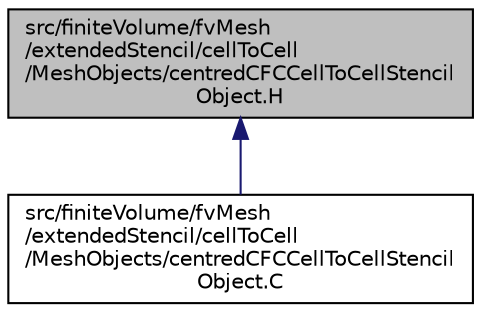 digraph "src/finiteVolume/fvMesh/extendedStencil/cellToCell/MeshObjects/centredCFCCellToCellStencilObject.H"
{
  bgcolor="transparent";
  edge [fontname="Helvetica",fontsize="10",labelfontname="Helvetica",labelfontsize="10"];
  node [fontname="Helvetica",fontsize="10",shape=record];
  Node1 [label="src/finiteVolume/fvMesh\l/extendedStencil/cellToCell\l/MeshObjects/centredCFCCellToCellStencil\lObject.H",height=0.2,width=0.4,color="black", fillcolor="grey75", style="filled", fontcolor="black"];
  Node1 -> Node2 [dir="back",color="midnightblue",fontsize="10",style="solid",fontname="Helvetica"];
  Node2 [label="src/finiteVolume/fvMesh\l/extendedStencil/cellToCell\l/MeshObjects/centredCFCCellToCellStencil\lObject.C",height=0.2,width=0.4,color="black",URL="$a05932.html"];
}
